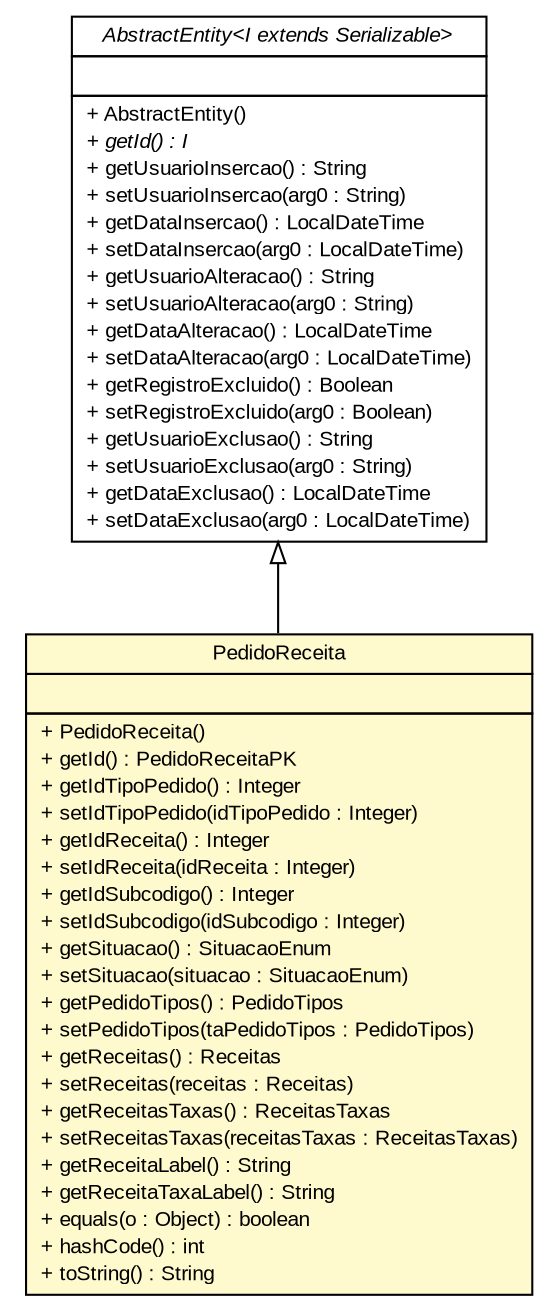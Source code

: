 #!/usr/local/bin/dot
#
# Class diagram 
# Generated by UMLGraph version R5_6 (http://www.umlgraph.org/)
#

digraph G {
	edge [fontname="arial",fontsize=10,labelfontname="arial",labelfontsize=10];
	node [fontname="arial",fontsize=10,shape=plaintext];
	nodesep=0.25;
	ranksep=0.5;
	// br.gov.to.sefaz.arr.parametros.persistence.entity.PedidoReceita
	c22000 [label=<<table title="br.gov.to.sefaz.arr.parametros.persistence.entity.PedidoReceita" border="0" cellborder="1" cellspacing="0" cellpadding="2" port="p" bgcolor="lemonChiffon" href="./PedidoReceita.html">
		<tr><td><table border="0" cellspacing="0" cellpadding="1">
<tr><td align="center" balign="center"> PedidoReceita </td></tr>
		</table></td></tr>
		<tr><td><table border="0" cellspacing="0" cellpadding="1">
<tr><td align="left" balign="left">  </td></tr>
		</table></td></tr>
		<tr><td><table border="0" cellspacing="0" cellpadding="1">
<tr><td align="left" balign="left"> + PedidoReceita() </td></tr>
<tr><td align="left" balign="left"> + getId() : PedidoReceitaPK </td></tr>
<tr><td align="left" balign="left"> + getIdTipoPedido() : Integer </td></tr>
<tr><td align="left" balign="left"> + setIdTipoPedido(idTipoPedido : Integer) </td></tr>
<tr><td align="left" balign="left"> + getIdReceita() : Integer </td></tr>
<tr><td align="left" balign="left"> + setIdReceita(idReceita : Integer) </td></tr>
<tr><td align="left" balign="left"> + getIdSubcodigo() : Integer </td></tr>
<tr><td align="left" balign="left"> + setIdSubcodigo(idSubcodigo : Integer) </td></tr>
<tr><td align="left" balign="left"> + getSituacao() : SituacaoEnum </td></tr>
<tr><td align="left" balign="left"> + setSituacao(situacao : SituacaoEnum) </td></tr>
<tr><td align="left" balign="left"> + getPedidoTipos() : PedidoTipos </td></tr>
<tr><td align="left" balign="left"> + setPedidoTipos(taPedidoTipos : PedidoTipos) </td></tr>
<tr><td align="left" balign="left"> + getReceitas() : Receitas </td></tr>
<tr><td align="left" balign="left"> + setReceitas(receitas : Receitas) </td></tr>
<tr><td align="left" balign="left"> + getReceitasTaxas() : ReceitasTaxas </td></tr>
<tr><td align="left" balign="left"> + setReceitasTaxas(receitasTaxas : ReceitasTaxas) </td></tr>
<tr><td align="left" balign="left"> + getReceitaLabel() : String </td></tr>
<tr><td align="left" balign="left"> + getReceitaTaxaLabel() : String </td></tr>
<tr><td align="left" balign="left"> + equals(o : Object) : boolean </td></tr>
<tr><td align="left" balign="left"> + hashCode() : int </td></tr>
<tr><td align="left" balign="left"> + toString() : String </td></tr>
		</table></td></tr>
		</table>>, URL="./PedidoReceita.html", fontname="arial", fontcolor="black", fontsize=10.0];
	//br.gov.to.sefaz.arr.parametros.persistence.entity.PedidoReceita extends br.gov.to.sefaz.persistence.entity.AbstractEntity<br.gov.to.sefaz.arr.parametros.persistence.entity.PedidoReceitaPK>
	c22062:p -> c22000:p [dir=back,arrowtail=empty];
	// br.gov.to.sefaz.persistence.entity.AbstractEntity<I extends java.io.Serializable>
	c22062 [label=<<table title="br.gov.to.sefaz.persistence.entity.AbstractEntity" border="0" cellborder="1" cellspacing="0" cellpadding="2" port="p" href="http://java.sun.com/j2se/1.4.2/docs/api/br/gov/to/sefaz/persistence/entity/AbstractEntity.html">
		<tr><td><table border="0" cellspacing="0" cellpadding="1">
<tr><td align="center" balign="center"><font face="arial italic"> AbstractEntity&lt;I extends Serializable&gt; </font></td></tr>
		</table></td></tr>
		<tr><td><table border="0" cellspacing="0" cellpadding="1">
<tr><td align="left" balign="left">  </td></tr>
		</table></td></tr>
		<tr><td><table border="0" cellspacing="0" cellpadding="1">
<tr><td align="left" balign="left"> + AbstractEntity() </td></tr>
<tr><td align="left" balign="left"><font face="arial italic" point-size="10.0"> + getId() : I </font></td></tr>
<tr><td align="left" balign="left"> + getUsuarioInsercao() : String </td></tr>
<tr><td align="left" balign="left"> + setUsuarioInsercao(arg0 : String) </td></tr>
<tr><td align="left" balign="left"> + getDataInsercao() : LocalDateTime </td></tr>
<tr><td align="left" balign="left"> + setDataInsercao(arg0 : LocalDateTime) </td></tr>
<tr><td align="left" balign="left"> + getUsuarioAlteracao() : String </td></tr>
<tr><td align="left" balign="left"> + setUsuarioAlteracao(arg0 : String) </td></tr>
<tr><td align="left" balign="left"> + getDataAlteracao() : LocalDateTime </td></tr>
<tr><td align="left" balign="left"> + setDataAlteracao(arg0 : LocalDateTime) </td></tr>
<tr><td align="left" balign="left"> + getRegistroExcluido() : Boolean </td></tr>
<tr><td align="left" balign="left"> + setRegistroExcluido(arg0 : Boolean) </td></tr>
<tr><td align="left" balign="left"> + getUsuarioExclusao() : String </td></tr>
<tr><td align="left" balign="left"> + setUsuarioExclusao(arg0 : String) </td></tr>
<tr><td align="left" balign="left"> + getDataExclusao() : LocalDateTime </td></tr>
<tr><td align="left" balign="left"> + setDataExclusao(arg0 : LocalDateTime) </td></tr>
		</table></td></tr>
		</table>>, URL="http://java.sun.com/j2se/1.4.2/docs/api/br/gov/to/sefaz/persistence/entity/AbstractEntity.html", fontname="arial", fontcolor="black", fontsize=10.0];
}

